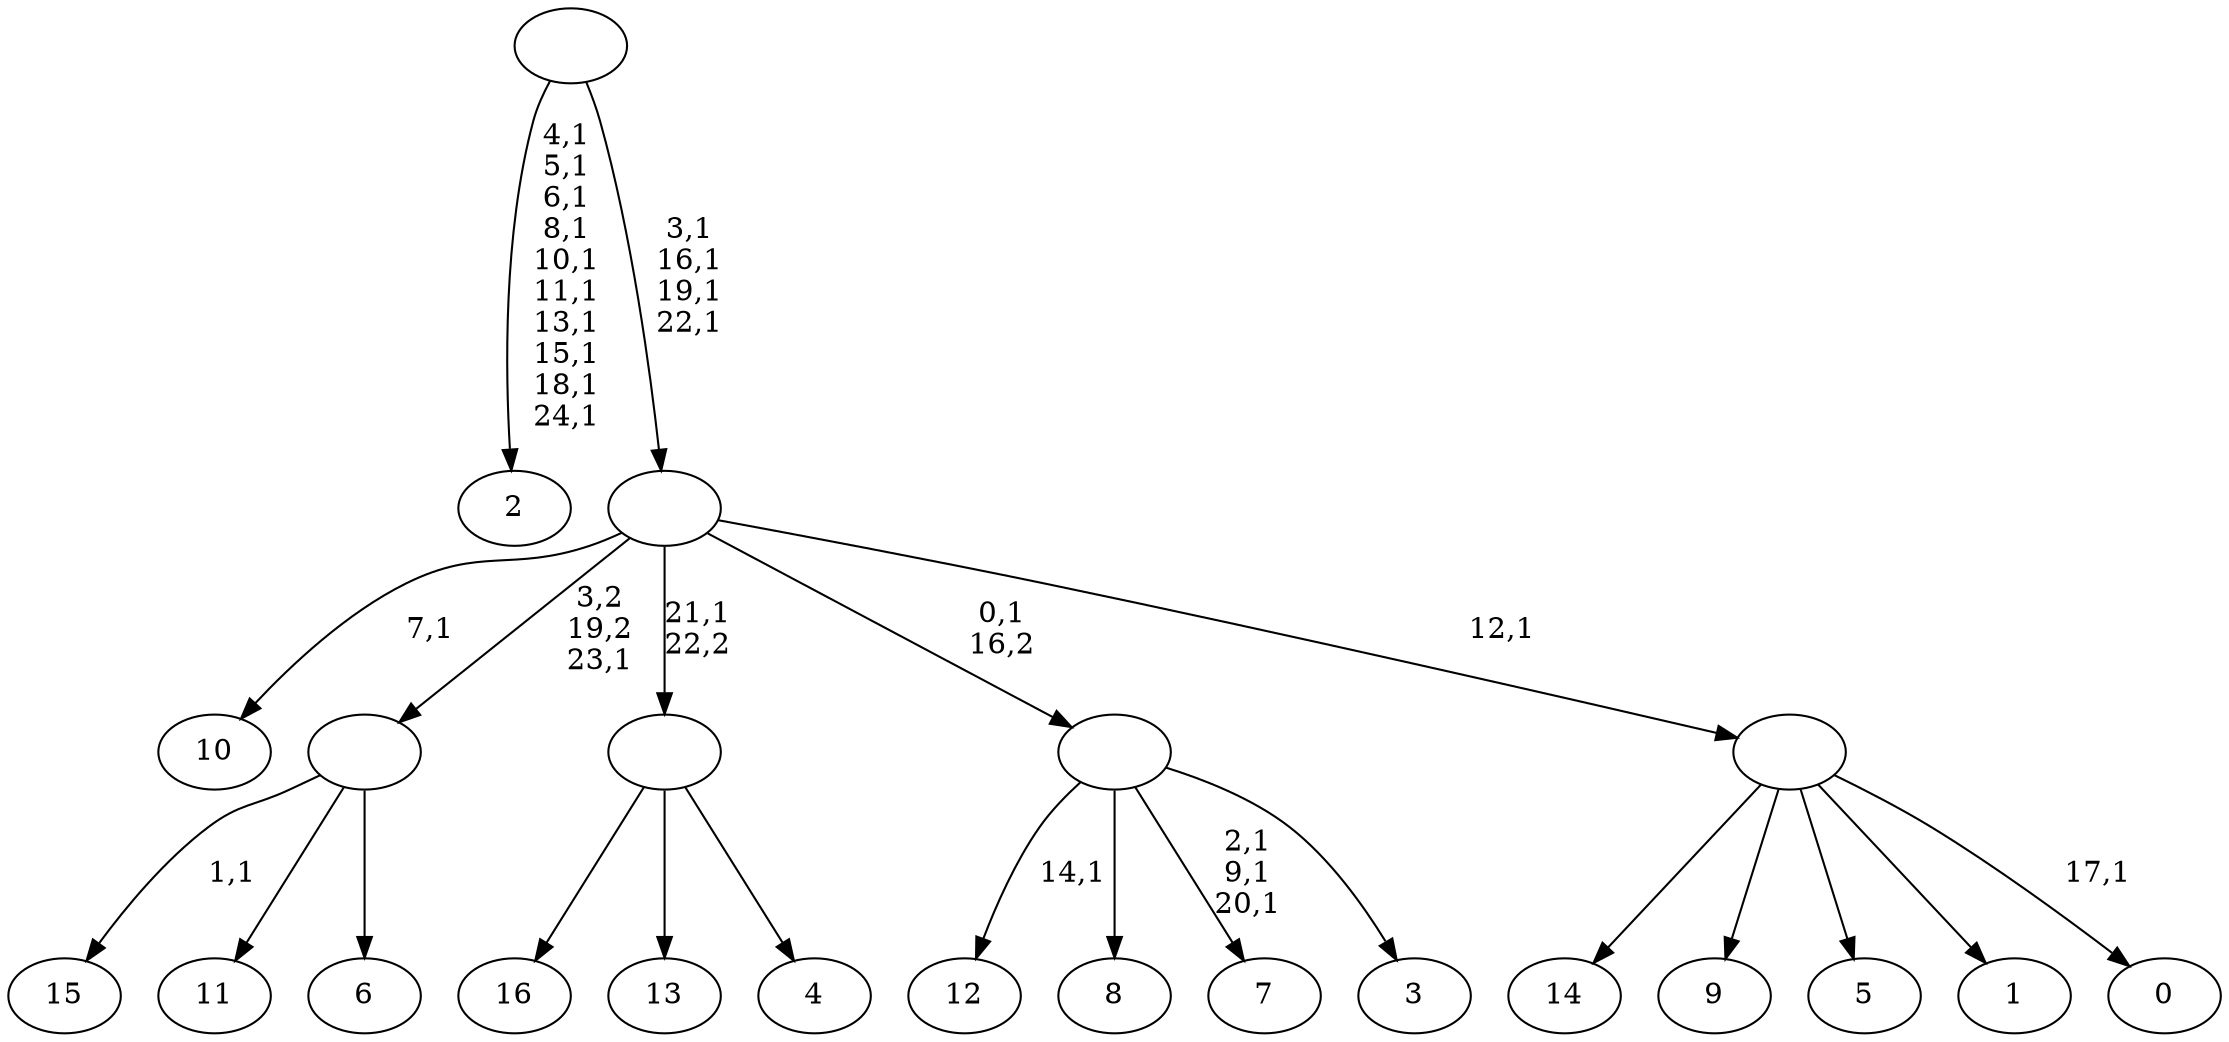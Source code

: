 digraph T {
	42 [label="16"]
	41 [label="15"]
	39 [label="14"]
	38 [label="13"]
	37 [label="12"]
	35 [label="11"]
	34 [label="10"]
	32 [label="9"]
	31 [label="8"]
	30 [label="7"]
	26 [label="6"]
	25 [label=""]
	24 [label="5"]
	23 [label="4"]
	22 [label=""]
	21 [label="3"]
	20 [label=""]
	19 [label="2"]
	8 [label="1"]
	7 [label="0"]
	5 [label=""]
	4 [label=""]
	0 [label=""]
	25 -> 41 [label="1,1"]
	25 -> 35 [label=""]
	25 -> 26 [label=""]
	22 -> 42 [label=""]
	22 -> 38 [label=""]
	22 -> 23 [label=""]
	20 -> 30 [label="2,1\n9,1\n20,1"]
	20 -> 37 [label="14,1"]
	20 -> 31 [label=""]
	20 -> 21 [label=""]
	5 -> 7 [label="17,1"]
	5 -> 39 [label=""]
	5 -> 32 [label=""]
	5 -> 24 [label=""]
	5 -> 8 [label=""]
	4 -> 34 [label="7,1"]
	4 -> 25 [label="3,2\n19,2\n23,1"]
	4 -> 22 [label="21,1\n22,2"]
	4 -> 20 [label="0,1\n16,2"]
	4 -> 5 [label="12,1"]
	0 -> 4 [label="3,1\n16,1\n19,1\n22,1"]
	0 -> 19 [label="4,1\n5,1\n6,1\n8,1\n10,1\n11,1\n13,1\n15,1\n18,1\n24,1"]
}
